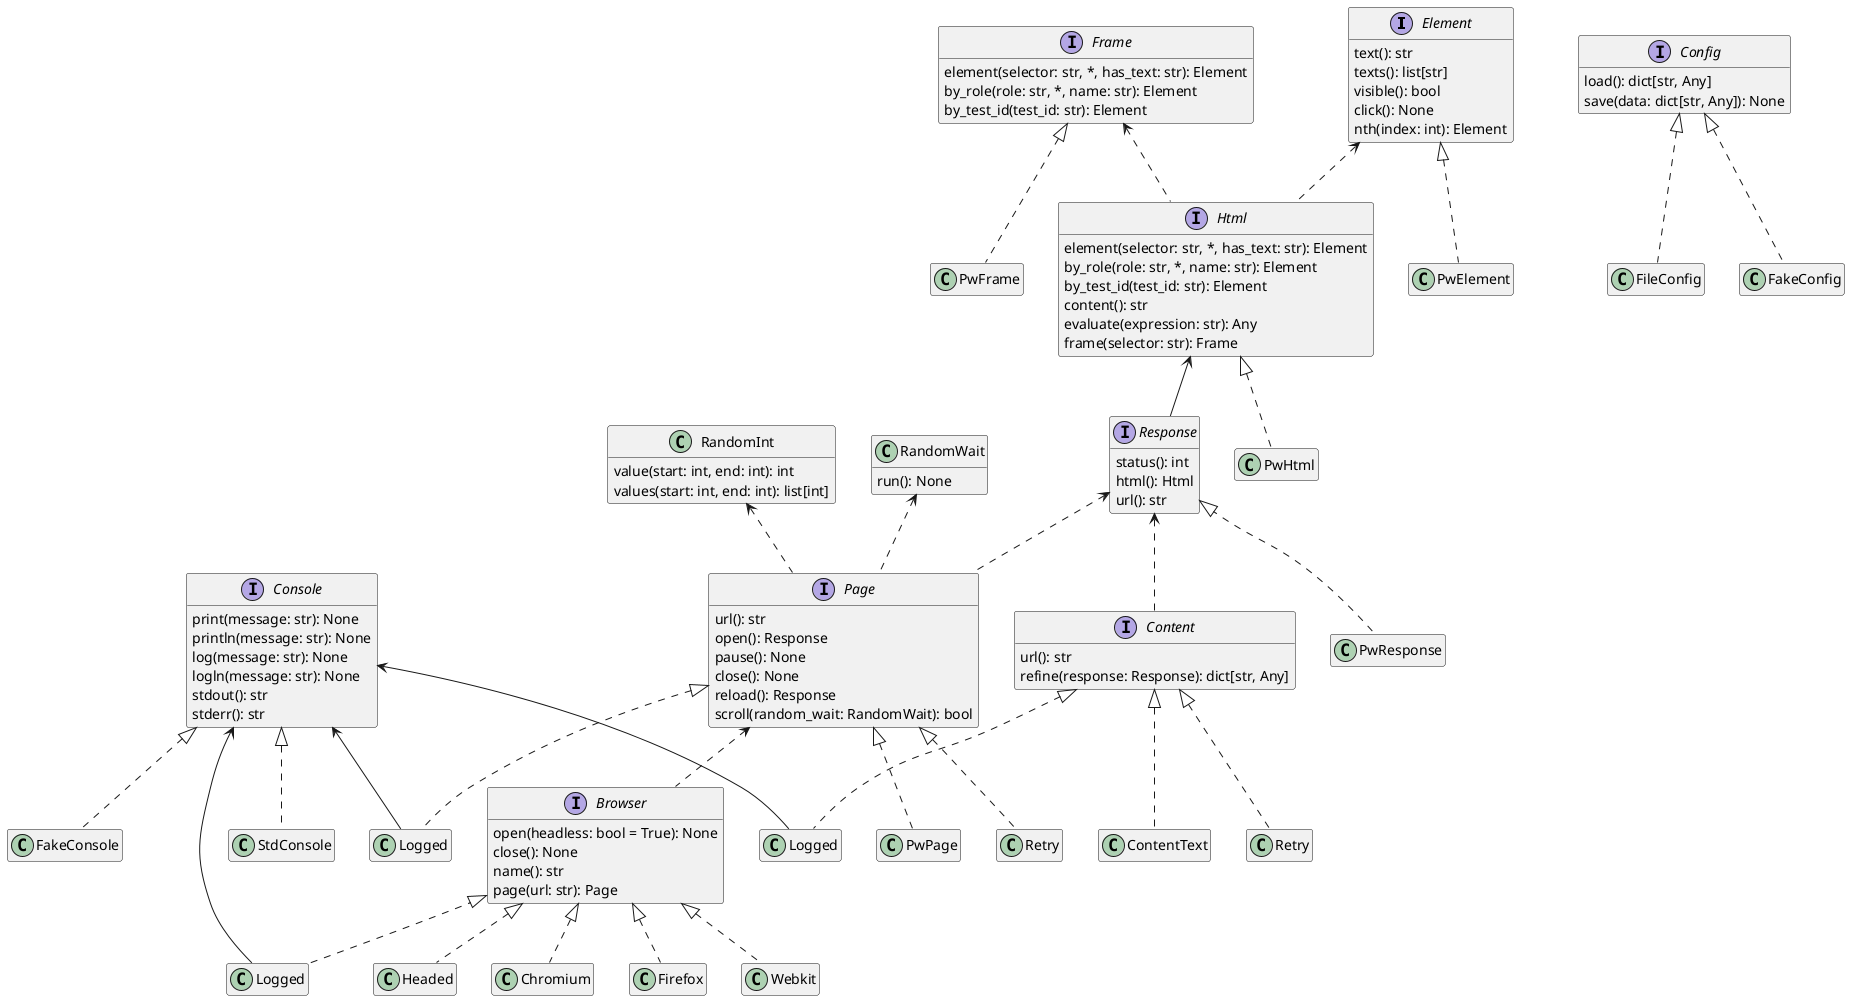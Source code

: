 @startuml arana

skinparam classAttributeIconSize 0
hide empty members

interface Element {
    text(): str
    texts(): list[str]
    visible(): bool
    click(): None
    nth(index: int): Element
}

interface Frame {
    element(selector: str, *, has_text: str): Element
    by_role(role: str, *, name: str): Element
    by_test_id(test_id: str): Element
}

interface Html {
    element(selector: str, *, has_text: str): Element
    by_role(role: str, *, name: str): Element
    by_test_id(test_id: str): Element
    content(): str
    evaluate(expression: str): Any
    frame(selector: str): Frame
}

interface Response {
    status(): int
    html(): Html
    url(): str
}

interface Page {
    url(): str
    open(): Response
    pause(): None
    close(): None
    reload(): Response
    scroll(random_wait: RandomWait): bool
}

interface Browser {
    open(headless: bool = True): None
    close(): None
    name(): str
    page(url: str): Page
}

interface Config {
    load(): dict[str, Any]
    save(data: dict[str, Any]): None
}

interface Console {
    print(message: str): None
    println(message: str): None
    log(message: str): None
    logln(message: str): None
    stdout(): str
    stderr(): str
}

interface Content {
    url(): str
    refine(response: Response): dict[str, Any]
}

class RandomInt {
    value(start: int, end: int): int
    values(start: int, end: int): list[int]
}

class RandomWait {
    run(): None
}

class PwElement

class PwFrame

class PwHtml

class PwResponse

class PwPage
class "Logged" as LoggedPage
class "Retry" as RetryPage

class Chromium
class Firefox
class Webkit
class Headed
class "Logged" as LoggedBrowser

class FileConfig
class FakeConfig

class StdConsole
class FakeConsole

class ContentText
class "Logged" as LoggedContent
class "Retry" as RetryContent

Element <|.. PwElement

Frame <|.. PwFrame

Html <|.. PwHtml

Response <|.. PwResponse

Page <|.. PwPage
Page <|.. LoggedPage
Page <|.. RetryPage

Browser <|.. Chromium
Browser <|.. Firefox
Browser <|.. Webkit
Browser <|.. LoggedBrowser
Browser <|.. Headed

Config <|.. FileConfig
Config <|.. FakeConfig

Console <|.. StdConsole
Console <|.. FakeConsole

Content <|.. ContentText
Content <|.. LoggedContent
Content <|.. RetryContent

Frame <.. Html
Element <.. Html
Response <.. Page
Page <.. Browser
RandomWait <.. Page
RandomInt <.. Page

Response <.. Content
Html <-- Response

Console <-- LoggedBrowser
Console <-- LoggedPage
Console <-- LoggedContent

@enduml
